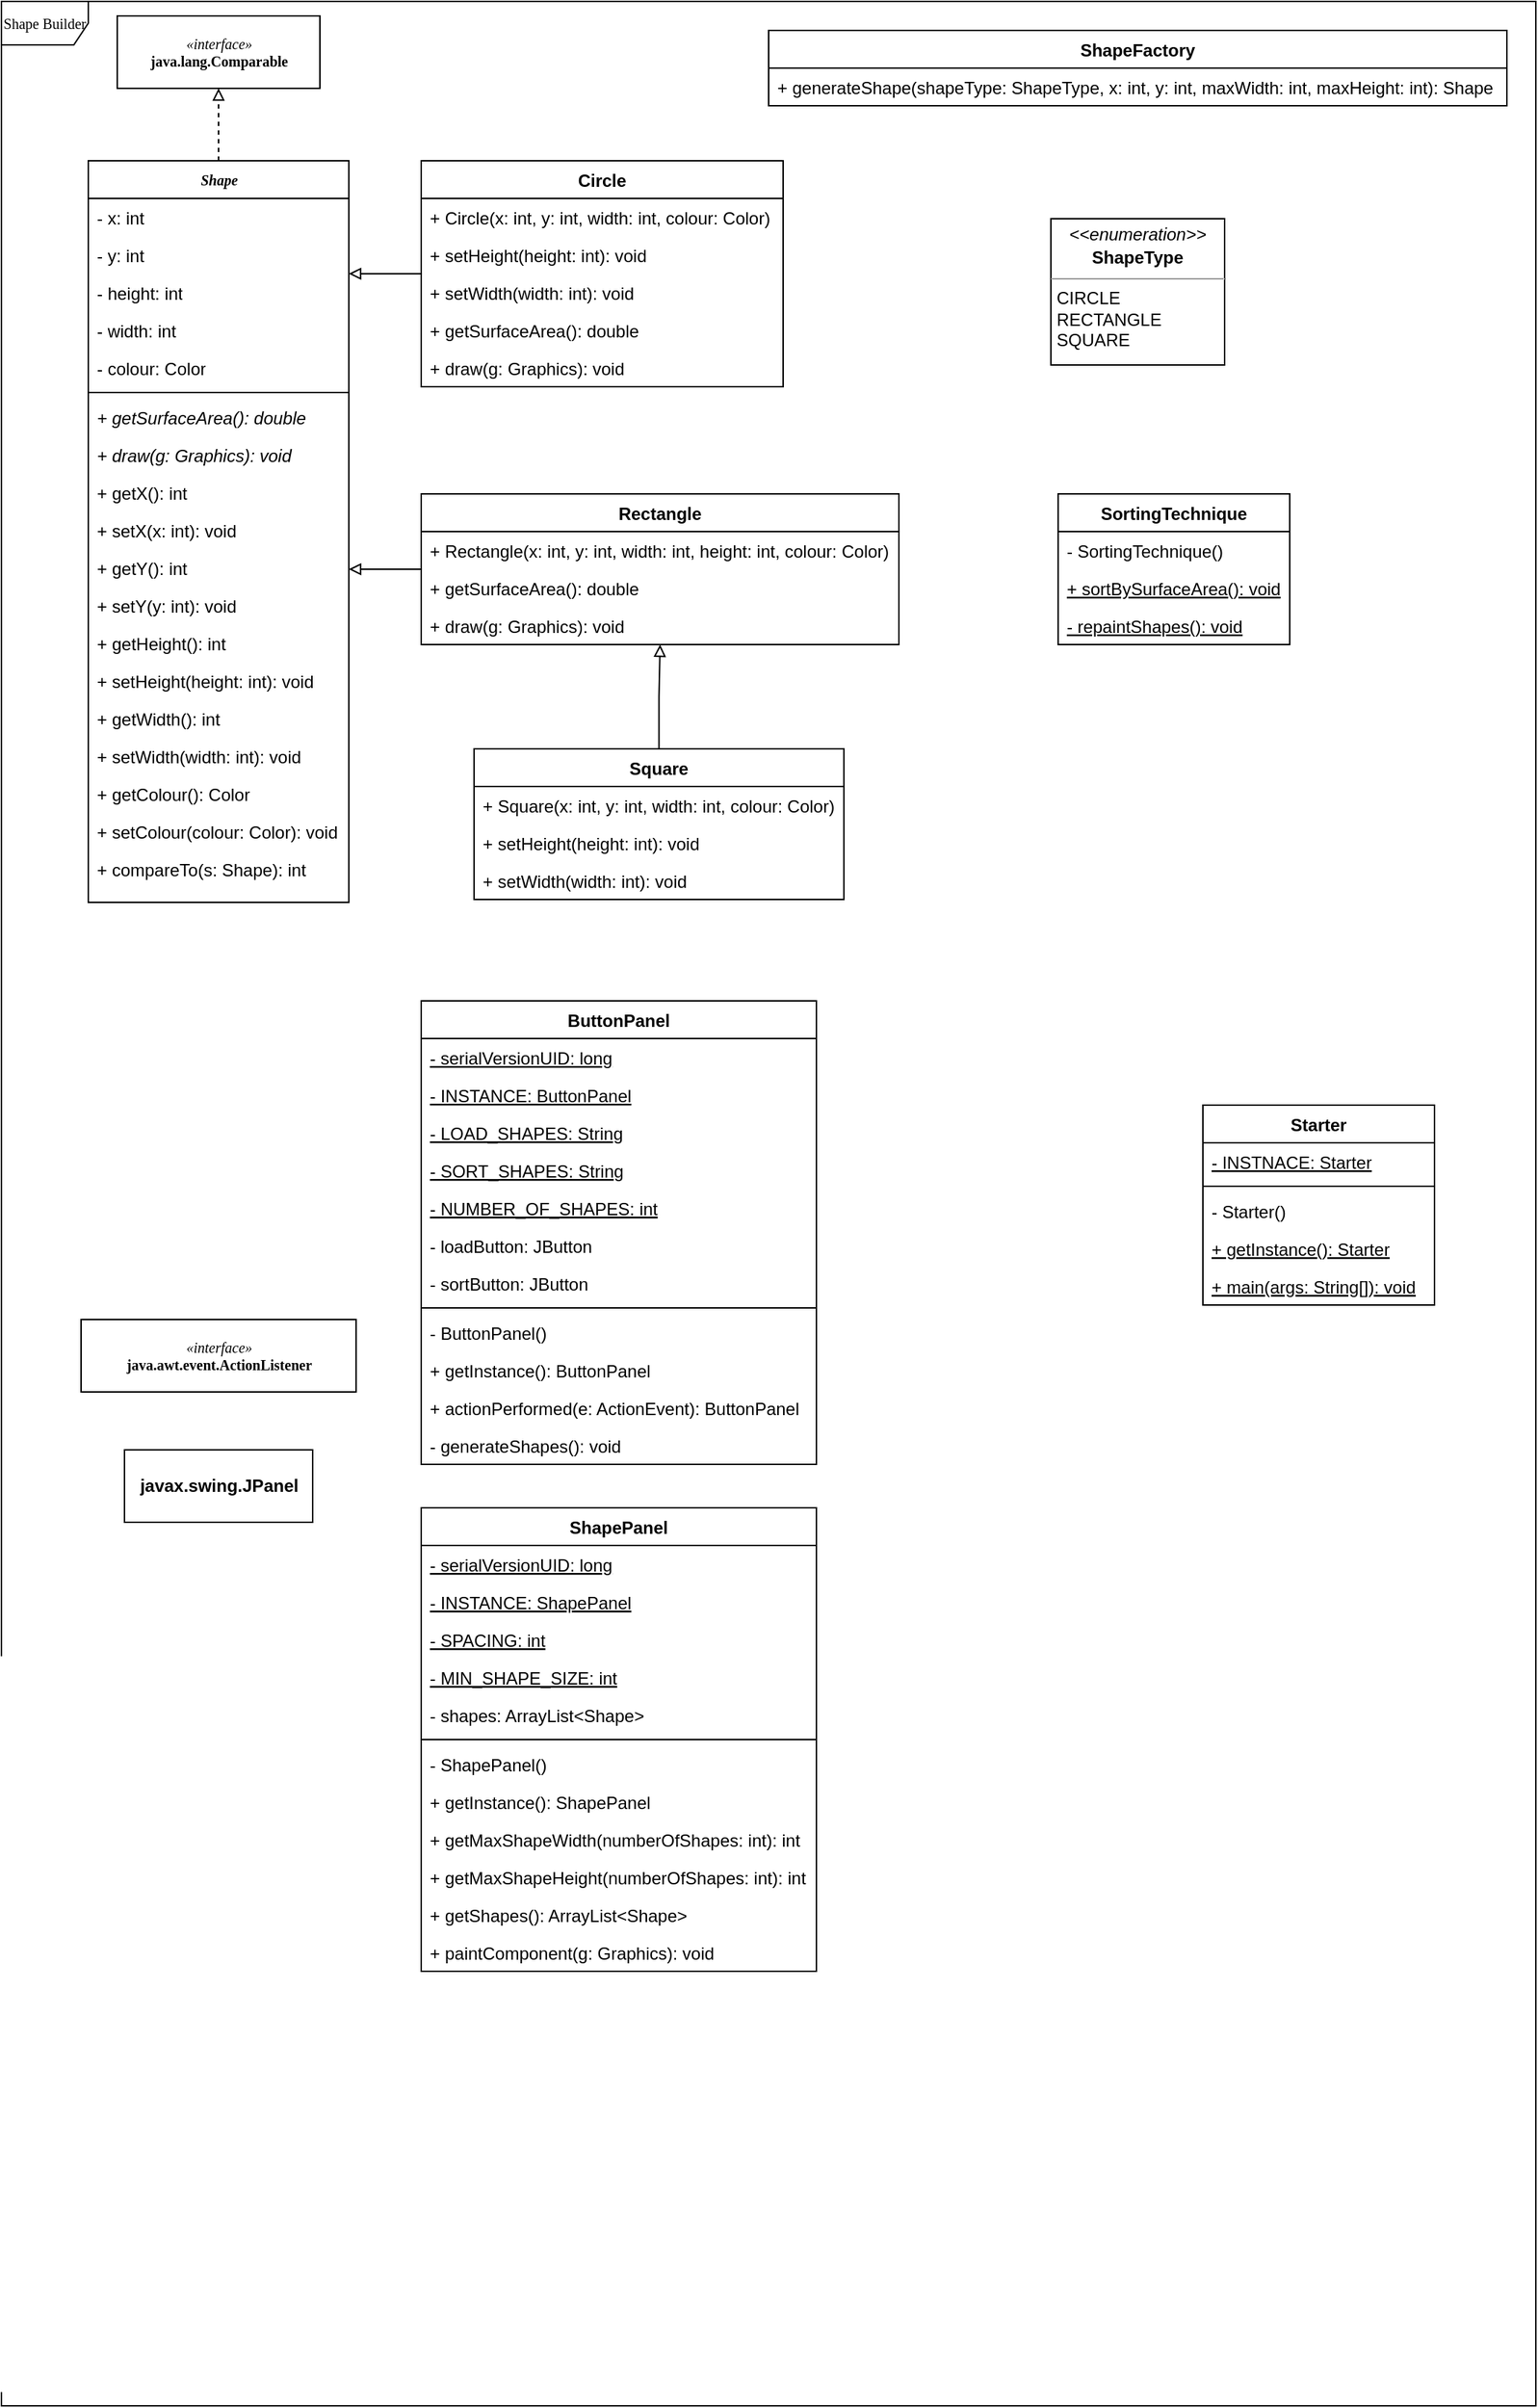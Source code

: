 <mxfile version="15.5.0" type="github">
  <diagram name="Page-1" id="c4acf3e9-155e-7222-9cf6-157b1a14988f">
    <mxGraphModel dx="3114" dy="2063" grid="1" gridSize="10" guides="1" tooltips="1" connect="1" arrows="1" fold="1" page="1" pageScale="1" pageWidth="1100" pageHeight="1700" background="none" math="0" shadow="0">
      <root>
        <mxCell id="0" />
        <mxCell id="1" parent="0" />
        <mxCell id="17acba5748e5396b-1" value="&lt;div&gt;Shape Builder&lt;/div&gt;" style="shape=umlFrame;whiteSpace=wrap;html=1;rounded=0;shadow=0;comic=0;labelBackgroundColor=none;strokeWidth=1;fontFamily=Verdana;fontSize=10;align=center;" parent="1" vertex="1">
          <mxGeometry x="20" y="20" width="1060" height="1660" as="geometry" />
        </mxCell>
        <mxCell id="4T9-q51zRNTRowOw_aDu-89" style="edgeStyle=orthogonalEdgeStyle;rounded=0;orthogonalLoop=1;jettySize=auto;html=1;endArrow=block;endFill=0;dashed=1;" edge="1" parent="1" source="17acba5748e5396b-20" target="4T9-q51zRNTRowOw_aDu-2">
          <mxGeometry relative="1" as="geometry" />
        </mxCell>
        <mxCell id="17acba5748e5396b-20" value="&lt;b&gt;&lt;i&gt;Shape&lt;/i&gt;&lt;/b&gt;" style="swimlane;html=1;fontStyle=0;childLayout=stackLayout;horizontal=1;startSize=26;fillColor=none;horizontalStack=0;resizeParent=1;resizeLast=0;collapsible=1;marginBottom=0;swimlaneFillColor=#ffffff;rounded=0;shadow=0;comic=0;labelBackgroundColor=none;strokeWidth=1;fontFamily=Verdana;fontSize=10;align=center;" parent="1" vertex="1">
          <mxGeometry x="80" y="130" width="180" height="512" as="geometry">
            <mxRectangle x="350" y="42" width="90" height="26" as="alternateBounds" />
          </mxGeometry>
        </mxCell>
        <mxCell id="17acba5748e5396b-21" value="- x: int" style="text;html=1;strokeColor=none;fillColor=none;align=left;verticalAlign=top;spacingLeft=4;spacingRight=4;whiteSpace=wrap;overflow=hidden;rotatable=0;points=[[0,0.5],[1,0.5]];portConstraint=eastwest;" parent="17acba5748e5396b-20" vertex="1">
          <mxGeometry y="26" width="180" height="26" as="geometry" />
        </mxCell>
        <mxCell id="17acba5748e5396b-24" value="- y: int" style="text;html=1;strokeColor=none;fillColor=none;align=left;verticalAlign=top;spacingLeft=4;spacingRight=4;whiteSpace=wrap;overflow=hidden;rotatable=0;points=[[0,0.5],[1,0.5]];portConstraint=eastwest;" parent="17acba5748e5396b-20" vertex="1">
          <mxGeometry y="52" width="180" height="26" as="geometry" />
        </mxCell>
        <mxCell id="17acba5748e5396b-26" value="- height: int" style="text;html=1;strokeColor=none;fillColor=none;align=left;verticalAlign=top;spacingLeft=4;spacingRight=4;whiteSpace=wrap;overflow=hidden;rotatable=0;points=[[0,0.5],[1,0.5]];portConstraint=eastwest;" parent="17acba5748e5396b-20" vertex="1">
          <mxGeometry y="78" width="180" height="26" as="geometry" />
        </mxCell>
        <mxCell id="4T9-q51zRNTRowOw_aDu-12" value="- width: int" style="text;html=1;strokeColor=none;fillColor=none;align=left;verticalAlign=top;spacingLeft=4;spacingRight=4;whiteSpace=wrap;overflow=hidden;rotatable=0;points=[[0,0.5],[1,0.5]];portConstraint=eastwest;" vertex="1" parent="17acba5748e5396b-20">
          <mxGeometry y="104" width="180" height="26" as="geometry" />
        </mxCell>
        <mxCell id="4T9-q51zRNTRowOw_aDu-13" value="- colour: Color" style="text;html=1;strokeColor=none;fillColor=none;align=left;verticalAlign=top;spacingLeft=4;spacingRight=4;whiteSpace=wrap;overflow=hidden;rotatable=0;points=[[0,0.5],[1,0.5]];portConstraint=eastwest;" vertex="1" parent="17acba5748e5396b-20">
          <mxGeometry y="130" width="180" height="26" as="geometry" />
        </mxCell>
        <mxCell id="4T9-q51zRNTRowOw_aDu-20" value="" style="line;strokeWidth=1;fillColor=none;align=left;verticalAlign=middle;spacingTop=-1;spacingLeft=3;spacingRight=3;rotatable=0;labelPosition=right;points=[];portConstraint=eastwest;rounded=0;shadow=0;glass=0;sketch=0;" vertex="1" parent="17acba5748e5396b-20">
          <mxGeometry y="156" width="180" height="8" as="geometry" />
        </mxCell>
        <mxCell id="4T9-q51zRNTRowOw_aDu-14" value="+ &lt;span&gt;getSurfaceArea()&lt;/span&gt;: double" style="text;html=1;strokeColor=none;fillColor=none;align=left;verticalAlign=top;spacingLeft=4;spacingRight=4;whiteSpace=wrap;overflow=hidden;rotatable=0;points=[[0,0.5],[1,0.5]];portConstraint=eastwest;fontStyle=2" vertex="1" parent="17acba5748e5396b-20">
          <mxGeometry y="164" width="180" height="26" as="geometry" />
        </mxCell>
        <mxCell id="4T9-q51zRNTRowOw_aDu-19" value="+ draw(g: Graphics): void" style="text;strokeColor=none;fillColor=none;align=left;verticalAlign=top;spacingLeft=4;spacingRight=4;overflow=hidden;rotatable=0;points=[[0,0.5],[1,0.5]];portConstraint=eastwest;rounded=0;shadow=0;glass=0;sketch=0;fontStyle=2" vertex="1" parent="17acba5748e5396b-20">
          <mxGeometry y="190" width="180" height="26" as="geometry" />
        </mxCell>
        <mxCell id="4T9-q51zRNTRowOw_aDu-21" value="+ getX(): int" style="text;strokeColor=none;fillColor=none;align=left;verticalAlign=top;spacingLeft=4;spacingRight=4;overflow=hidden;rotatable=0;points=[[0,0.5],[1,0.5]];portConstraint=eastwest;rounded=0;shadow=0;glass=0;sketch=0;" vertex="1" parent="17acba5748e5396b-20">
          <mxGeometry y="216" width="180" height="26" as="geometry" />
        </mxCell>
        <mxCell id="4T9-q51zRNTRowOw_aDu-22" value="+ setX(x: int): void" style="text;strokeColor=none;fillColor=none;align=left;verticalAlign=top;spacingLeft=4;spacingRight=4;overflow=hidden;rotatable=0;points=[[0,0.5],[1,0.5]];portConstraint=eastwest;rounded=0;shadow=0;glass=0;sketch=0;" vertex="1" parent="17acba5748e5396b-20">
          <mxGeometry y="242" width="180" height="26" as="geometry" />
        </mxCell>
        <mxCell id="4T9-q51zRNTRowOw_aDu-23" value="+ getY(): int" style="text;strokeColor=none;fillColor=none;align=left;verticalAlign=top;spacingLeft=4;spacingRight=4;overflow=hidden;rotatable=0;points=[[0,0.5],[1,0.5]];portConstraint=eastwest;rounded=0;shadow=0;glass=0;sketch=0;" vertex="1" parent="17acba5748e5396b-20">
          <mxGeometry y="268" width="180" height="26" as="geometry" />
        </mxCell>
        <mxCell id="4T9-q51zRNTRowOw_aDu-24" value="+ setY(y: int): void" style="text;strokeColor=none;fillColor=none;align=left;verticalAlign=top;spacingLeft=4;spacingRight=4;overflow=hidden;rotatable=0;points=[[0,0.5],[1,0.5]];portConstraint=eastwest;rounded=0;shadow=0;glass=0;sketch=0;" vertex="1" parent="17acba5748e5396b-20">
          <mxGeometry y="294" width="180" height="26" as="geometry" />
        </mxCell>
        <mxCell id="4T9-q51zRNTRowOw_aDu-25" value="+ getHeight(): int" style="text;strokeColor=none;fillColor=none;align=left;verticalAlign=top;spacingLeft=4;spacingRight=4;overflow=hidden;rotatable=0;points=[[0,0.5],[1,0.5]];portConstraint=eastwest;rounded=0;shadow=0;glass=0;sketch=0;" vertex="1" parent="17acba5748e5396b-20">
          <mxGeometry y="320" width="180" height="26" as="geometry" />
        </mxCell>
        <mxCell id="4T9-q51zRNTRowOw_aDu-26" value="+ setHeight(height: int): void" style="text;strokeColor=none;fillColor=none;align=left;verticalAlign=top;spacingLeft=4;spacingRight=4;overflow=hidden;rotatable=0;points=[[0,0.5],[1,0.5]];portConstraint=eastwest;rounded=0;shadow=0;glass=0;sketch=0;" vertex="1" parent="17acba5748e5396b-20">
          <mxGeometry y="346" width="180" height="26" as="geometry" />
        </mxCell>
        <mxCell id="4T9-q51zRNTRowOw_aDu-27" value="+ getWidth(): int" style="text;strokeColor=none;fillColor=none;align=left;verticalAlign=top;spacingLeft=4;spacingRight=4;overflow=hidden;rotatable=0;points=[[0,0.5],[1,0.5]];portConstraint=eastwest;rounded=0;shadow=0;glass=0;sketch=0;" vertex="1" parent="17acba5748e5396b-20">
          <mxGeometry y="372" width="180" height="26" as="geometry" />
        </mxCell>
        <mxCell id="4T9-q51zRNTRowOw_aDu-28" value="+ setWidth(width: int): void" style="text;strokeColor=none;fillColor=none;align=left;verticalAlign=top;spacingLeft=4;spacingRight=4;overflow=hidden;rotatable=0;points=[[0,0.5],[1,0.5]];portConstraint=eastwest;rounded=0;shadow=0;glass=0;sketch=0;" vertex="1" parent="17acba5748e5396b-20">
          <mxGeometry y="398" width="180" height="26" as="geometry" />
        </mxCell>
        <mxCell id="4T9-q51zRNTRowOw_aDu-29" value="+ getColour(): Color" style="text;strokeColor=none;fillColor=none;align=left;verticalAlign=top;spacingLeft=4;spacingRight=4;overflow=hidden;rotatable=0;points=[[0,0.5],[1,0.5]];portConstraint=eastwest;rounded=0;shadow=0;glass=0;sketch=0;" vertex="1" parent="17acba5748e5396b-20">
          <mxGeometry y="424" width="180" height="26" as="geometry" />
        </mxCell>
        <mxCell id="4T9-q51zRNTRowOw_aDu-30" value="+ setColour(colour: Color): void" style="text;strokeColor=none;fillColor=none;align=left;verticalAlign=top;spacingLeft=4;spacingRight=4;overflow=hidden;rotatable=0;points=[[0,0.5],[1,0.5]];portConstraint=eastwest;rounded=0;shadow=0;glass=0;sketch=0;" vertex="1" parent="17acba5748e5396b-20">
          <mxGeometry y="450" width="180" height="26" as="geometry" />
        </mxCell>
        <mxCell id="4T9-q51zRNTRowOw_aDu-33" value="+ compareTo(s: Shape): int" style="text;strokeColor=none;fillColor=none;align=left;verticalAlign=top;spacingLeft=4;spacingRight=4;overflow=hidden;rotatable=0;points=[[0,0.5],[1,0.5]];portConstraint=eastwest;rounded=0;shadow=0;glass=0;sketch=0;" vertex="1" parent="17acba5748e5396b-20">
          <mxGeometry y="476" width="180" height="26" as="geometry" />
        </mxCell>
        <mxCell id="4T9-q51zRNTRowOw_aDu-2" value="&lt;i&gt;«interface»&lt;/i&gt;&lt;br&gt;&lt;b&gt;java.lang.Comparable&lt;/b&gt;" style="html=1;rounded=0;shadow=0;comic=0;labelBackgroundColor=none;strokeWidth=1;fontFamily=Verdana;fontSize=10;align=center;" vertex="1" parent="1">
          <mxGeometry x="100" y="30" width="140" height="50" as="geometry" />
        </mxCell>
        <mxCell id="4T9-q51zRNTRowOw_aDu-87" style="edgeStyle=orthogonalEdgeStyle;rounded=0;orthogonalLoop=1;jettySize=auto;html=1;endArrow=block;endFill=0;" edge="1" parent="1" source="4T9-q51zRNTRowOw_aDu-63" target="17acba5748e5396b-20">
          <mxGeometry relative="1" as="geometry">
            <Array as="points">
              <mxPoint x="330" y="410" />
              <mxPoint x="330" y="410" />
            </Array>
          </mxGeometry>
        </mxCell>
        <mxCell id="4T9-q51zRNTRowOw_aDu-63" value="Rectangle" style="swimlane;fontStyle=1;align=center;verticalAlign=top;childLayout=stackLayout;horizontal=1;startSize=26;horizontalStack=0;resizeParent=1;resizeParentMax=0;resizeLast=0;collapsible=1;marginBottom=0;rounded=0;shadow=0;glass=0;sketch=0;" vertex="1" parent="1">
          <mxGeometry x="310" y="360" width="330" height="104" as="geometry" />
        </mxCell>
        <mxCell id="4T9-q51zRNTRowOw_aDu-66" value="+ Rectangle(x: int, y: int, width: int, height: int, colour: Color)" style="text;strokeColor=none;fillColor=none;align=left;verticalAlign=top;spacingLeft=4;spacingRight=4;overflow=hidden;rotatable=0;points=[[0,0.5],[1,0.5]];portConstraint=eastwest;rounded=0;shadow=0;glass=0;sketch=0;" vertex="1" parent="4T9-q51zRNTRowOw_aDu-63">
          <mxGeometry y="26" width="330" height="26" as="geometry" />
        </mxCell>
        <mxCell id="4T9-q51zRNTRowOw_aDu-71" value="+ &lt;span&gt;getSurfaceArea()&lt;/span&gt;: double" style="text;html=1;strokeColor=none;fillColor=none;align=left;verticalAlign=top;spacingLeft=4;spacingRight=4;whiteSpace=wrap;overflow=hidden;rotatable=0;points=[[0,0.5],[1,0.5]];portConstraint=eastwest;fontStyle=0" vertex="1" parent="4T9-q51zRNTRowOw_aDu-63">
          <mxGeometry y="52" width="330" height="26" as="geometry" />
        </mxCell>
        <mxCell id="4T9-q51zRNTRowOw_aDu-72" value="+ draw(g: Graphics): void" style="text;strokeColor=none;fillColor=none;align=left;verticalAlign=top;spacingLeft=4;spacingRight=4;overflow=hidden;rotatable=0;points=[[0,0.5],[1,0.5]];portConstraint=eastwest;rounded=0;shadow=0;glass=0;sketch=0;fontStyle=0" vertex="1" parent="4T9-q51zRNTRowOw_aDu-63">
          <mxGeometry y="78" width="330" height="26" as="geometry" />
        </mxCell>
        <mxCell id="4T9-q51zRNTRowOw_aDu-88" style="edgeStyle=orthogonalEdgeStyle;rounded=0;orthogonalLoop=1;jettySize=auto;html=1;endArrow=block;endFill=0;" edge="1" parent="1" source="4T9-q51zRNTRowOw_aDu-73" target="17acba5748e5396b-20">
          <mxGeometry relative="1" as="geometry">
            <Array as="points">
              <mxPoint x="300" y="208" />
              <mxPoint x="300" y="208" />
            </Array>
          </mxGeometry>
        </mxCell>
        <mxCell id="4T9-q51zRNTRowOw_aDu-73" value="Circle" style="swimlane;fontStyle=1;align=center;verticalAlign=top;childLayout=stackLayout;horizontal=1;startSize=26;horizontalStack=0;resizeParent=1;resizeParentMax=0;resizeLast=0;collapsible=1;marginBottom=0;rounded=0;shadow=0;glass=0;sketch=0;" vertex="1" parent="1">
          <mxGeometry x="310" y="130" width="250" height="156" as="geometry" />
        </mxCell>
        <mxCell id="4T9-q51zRNTRowOw_aDu-74" value="+ Circle(x: int, y: int, width: int, colour: Color)" style="text;strokeColor=none;fillColor=none;align=left;verticalAlign=top;spacingLeft=4;spacingRight=4;overflow=hidden;rotatable=0;points=[[0,0.5],[1,0.5]];portConstraint=eastwest;rounded=0;shadow=0;glass=0;sketch=0;" vertex="1" parent="4T9-q51zRNTRowOw_aDu-73">
          <mxGeometry y="26" width="250" height="26" as="geometry" />
        </mxCell>
        <mxCell id="4T9-q51zRNTRowOw_aDu-77" value="+ setHeight(height: int): void" style="text;strokeColor=none;fillColor=none;align=left;verticalAlign=top;spacingLeft=4;spacingRight=4;overflow=hidden;rotatable=0;points=[[0,0.5],[1,0.5]];portConstraint=eastwest;rounded=0;shadow=0;glass=0;sketch=0;" vertex="1" parent="4T9-q51zRNTRowOw_aDu-73">
          <mxGeometry y="52" width="250" height="26" as="geometry" />
        </mxCell>
        <mxCell id="4T9-q51zRNTRowOw_aDu-78" value="+ setWidth(width: int): void" style="text;strokeColor=none;fillColor=none;align=left;verticalAlign=top;spacingLeft=4;spacingRight=4;overflow=hidden;rotatable=0;points=[[0,0.5],[1,0.5]];portConstraint=eastwest;rounded=0;shadow=0;glass=0;sketch=0;" vertex="1" parent="4T9-q51zRNTRowOw_aDu-73">
          <mxGeometry y="78" width="250" height="26" as="geometry" />
        </mxCell>
        <mxCell id="4T9-q51zRNTRowOw_aDu-75" value="+ &lt;span&gt;getSurfaceArea()&lt;/span&gt;: double" style="text;html=1;strokeColor=none;fillColor=none;align=left;verticalAlign=top;spacingLeft=4;spacingRight=4;whiteSpace=wrap;overflow=hidden;rotatable=0;points=[[0,0.5],[1,0.5]];portConstraint=eastwest;fontStyle=0" vertex="1" parent="4T9-q51zRNTRowOw_aDu-73">
          <mxGeometry y="104" width="250" height="26" as="geometry" />
        </mxCell>
        <mxCell id="4T9-q51zRNTRowOw_aDu-76" value="+ draw(g: Graphics): void" style="text;strokeColor=none;fillColor=none;align=left;verticalAlign=top;spacingLeft=4;spacingRight=4;overflow=hidden;rotatable=0;points=[[0,0.5],[1,0.5]];portConstraint=eastwest;rounded=0;shadow=0;glass=0;sketch=0;fontStyle=0" vertex="1" parent="4T9-q51zRNTRowOw_aDu-73">
          <mxGeometry y="130" width="250" height="26" as="geometry" />
        </mxCell>
        <mxCell id="4T9-q51zRNTRowOw_aDu-85" style="edgeStyle=orthogonalEdgeStyle;rounded=0;orthogonalLoop=1;jettySize=auto;html=1;endArrow=block;endFill=0;" edge="1" parent="1" source="4T9-q51zRNTRowOw_aDu-79" target="4T9-q51zRNTRowOw_aDu-63">
          <mxGeometry relative="1" as="geometry" />
        </mxCell>
        <mxCell id="4T9-q51zRNTRowOw_aDu-79" value="Square" style="swimlane;fontStyle=1;align=center;verticalAlign=top;childLayout=stackLayout;horizontal=1;startSize=26;horizontalStack=0;resizeParent=1;resizeParentMax=0;resizeLast=0;collapsible=1;marginBottom=0;rounded=0;shadow=0;glass=0;sketch=0;" vertex="1" parent="1">
          <mxGeometry x="346.5" y="536" width="255.5" height="104" as="geometry" />
        </mxCell>
        <mxCell id="4T9-q51zRNTRowOw_aDu-80" value="+ Square(x: int, y: int, width: int, colour: Color)" style="text;strokeColor=none;fillColor=none;align=left;verticalAlign=top;spacingLeft=4;spacingRight=4;overflow=hidden;rotatable=0;points=[[0,0.5],[1,0.5]];portConstraint=eastwest;rounded=0;shadow=0;glass=0;sketch=0;" vertex="1" parent="4T9-q51zRNTRowOw_aDu-79">
          <mxGeometry y="26" width="255.5" height="26" as="geometry" />
        </mxCell>
        <mxCell id="4T9-q51zRNTRowOw_aDu-81" value="+ setHeight(height: int): void" style="text;strokeColor=none;fillColor=none;align=left;verticalAlign=top;spacingLeft=4;spacingRight=4;overflow=hidden;rotatable=0;points=[[0,0.5],[1,0.5]];portConstraint=eastwest;rounded=0;shadow=0;glass=0;sketch=0;" vertex="1" parent="4T9-q51zRNTRowOw_aDu-79">
          <mxGeometry y="52" width="255.5" height="26" as="geometry" />
        </mxCell>
        <mxCell id="4T9-q51zRNTRowOw_aDu-82" value="+ setWidth(width: int): void" style="text;strokeColor=none;fillColor=none;align=left;verticalAlign=top;spacingLeft=4;spacingRight=4;overflow=hidden;rotatable=0;points=[[0,0.5],[1,0.5]];portConstraint=eastwest;rounded=0;shadow=0;glass=0;sketch=0;" vertex="1" parent="4T9-q51zRNTRowOw_aDu-79">
          <mxGeometry y="78" width="255.5" height="26" as="geometry" />
        </mxCell>
        <mxCell id="4T9-q51zRNTRowOw_aDu-94" value="&lt;p style=&quot;margin: 4px 0px 0px ; text-align: center ; line-height: 1.3&quot;&gt;&lt;i&gt;&amp;lt;&amp;lt;enumeration&amp;gt;&amp;gt;&lt;/i&gt;&lt;br&gt;&lt;b&gt;ShapeType&lt;/b&gt;&lt;/p&gt;&lt;hr size=&quot;1&quot;&gt;&lt;p style=&quot;margin: 0px ; margin-left: 4px&quot;&gt;CIRCLE&lt;/p&gt;&lt;p style=&quot;margin: 0px ; margin-left: 4px&quot;&gt;RECTANGLE&lt;/p&gt;&lt;p style=&quot;margin: 0px ; margin-left: 4px&quot;&gt;SQUARE&lt;br&gt;&lt;/p&gt;" style="verticalAlign=middle;align=left;overflow=fill;fontSize=12;fontFamily=Helvetica;html=1;rounded=0;shadow=0;glass=0;sketch=0;spacingBottom=1;" vertex="1" parent="1">
          <mxGeometry x="745" y="170" width="120" height="101" as="geometry" />
        </mxCell>
        <mxCell id="4T9-q51zRNTRowOw_aDu-95" value="&lt;i&gt;«interface»&lt;/i&gt;&lt;br&gt;&lt;b&gt;java.awt.event.ActionListener&lt;/b&gt;" style="html=1;rounded=0;shadow=0;comic=0;labelBackgroundColor=none;strokeWidth=1;fontFamily=Verdana;fontSize=10;align=center;" vertex="1" parent="1">
          <mxGeometry x="75" y="930" width="190" height="50" as="geometry" />
        </mxCell>
        <mxCell id="4T9-q51zRNTRowOw_aDu-96" value="javax.swing.JPanel" style="html=1;rounded=0;shadow=0;glass=0;sketch=0;verticalAlign=middle;fontStyle=1" vertex="1" parent="1">
          <mxGeometry x="105" y="1020" width="130" height="50" as="geometry" />
        </mxCell>
        <mxCell id="4T9-q51zRNTRowOw_aDu-103" value="ButtonPanel" style="swimlane;fontStyle=1;align=center;verticalAlign=top;childLayout=stackLayout;horizontal=1;startSize=26;horizontalStack=0;resizeParent=1;resizeParentMax=0;resizeLast=0;collapsible=1;marginBottom=0;rounded=0;shadow=0;glass=0;sketch=0;" vertex="1" parent="1">
          <mxGeometry x="310" y="710" width="273" height="320" as="geometry" />
        </mxCell>
        <mxCell id="4T9-q51zRNTRowOw_aDu-104" value="- serialVersionUID: long" style="text;strokeColor=none;fillColor=none;align=left;verticalAlign=top;spacingLeft=4;spacingRight=4;overflow=hidden;rotatable=0;points=[[0,0.5],[1,0.5]];portConstraint=eastwest;rounded=0;shadow=0;glass=0;sketch=0;fontStyle=4" vertex="1" parent="4T9-q51zRNTRowOw_aDu-103">
          <mxGeometry y="26" width="273" height="26" as="geometry" />
        </mxCell>
        <mxCell id="4T9-q51zRNTRowOw_aDu-127" value="- INSTANCE: ButtonPanel" style="text;strokeColor=none;fillColor=none;align=left;verticalAlign=top;spacingLeft=4;spacingRight=4;overflow=hidden;rotatable=0;points=[[0,0.5],[1,0.5]];portConstraint=eastwest;rounded=0;shadow=0;glass=0;sketch=0;fontStyle=4" vertex="1" parent="4T9-q51zRNTRowOw_aDu-103">
          <mxGeometry y="52" width="273" height="26" as="geometry" />
        </mxCell>
        <mxCell id="4T9-q51zRNTRowOw_aDu-128" value="- LOAD_SHAPES: String" style="text;strokeColor=none;fillColor=none;align=left;verticalAlign=top;spacingLeft=4;spacingRight=4;overflow=hidden;rotatable=0;points=[[0,0.5],[1,0.5]];portConstraint=eastwest;rounded=0;shadow=0;glass=0;sketch=0;fontStyle=4" vertex="1" parent="4T9-q51zRNTRowOw_aDu-103">
          <mxGeometry y="78" width="273" height="26" as="geometry" />
        </mxCell>
        <mxCell id="4T9-q51zRNTRowOw_aDu-129" value="- SORT_SHAPES: String" style="text;strokeColor=none;fillColor=none;align=left;verticalAlign=top;spacingLeft=4;spacingRight=4;overflow=hidden;rotatable=0;points=[[0,0.5],[1,0.5]];portConstraint=eastwest;rounded=0;shadow=0;glass=0;sketch=0;fontStyle=4" vertex="1" parent="4T9-q51zRNTRowOw_aDu-103">
          <mxGeometry y="104" width="273" height="26" as="geometry" />
        </mxCell>
        <mxCell id="4T9-q51zRNTRowOw_aDu-107" value="- NUMBER_OF_SHAPES: int" style="text;strokeColor=none;fillColor=none;align=left;verticalAlign=top;spacingLeft=4;spacingRight=4;overflow=hidden;rotatable=0;points=[[0,0.5],[1,0.5]];portConstraint=eastwest;rounded=0;shadow=0;glass=0;sketch=0;fontStyle=4" vertex="1" parent="4T9-q51zRNTRowOw_aDu-103">
          <mxGeometry y="130" width="273" height="26" as="geometry" />
        </mxCell>
        <mxCell id="4T9-q51zRNTRowOw_aDu-130" value="- loadButton: JButton" style="text;strokeColor=none;fillColor=none;align=left;verticalAlign=top;spacingLeft=4;spacingRight=4;overflow=hidden;rotatable=0;points=[[0,0.5],[1,0.5]];portConstraint=eastwest;rounded=0;shadow=0;glass=0;sketch=0;fontStyle=0" vertex="1" parent="4T9-q51zRNTRowOw_aDu-103">
          <mxGeometry y="156" width="273" height="26" as="geometry" />
        </mxCell>
        <mxCell id="4T9-q51zRNTRowOw_aDu-131" value="- sortButton: JButton" style="text;strokeColor=none;fillColor=none;align=left;verticalAlign=top;spacingLeft=4;spacingRight=4;overflow=hidden;rotatable=0;points=[[0,0.5],[1,0.5]];portConstraint=eastwest;rounded=0;shadow=0;glass=0;sketch=0;fontStyle=0" vertex="1" parent="4T9-q51zRNTRowOw_aDu-103">
          <mxGeometry y="182" width="273" height="26" as="geometry" />
        </mxCell>
        <mxCell id="4T9-q51zRNTRowOw_aDu-105" value="" style="line;strokeWidth=1;fillColor=none;align=left;verticalAlign=middle;spacingTop=-1;spacingLeft=3;spacingRight=3;rotatable=0;labelPosition=right;points=[];portConstraint=eastwest;rounded=0;shadow=0;glass=0;sketch=0;" vertex="1" parent="4T9-q51zRNTRowOw_aDu-103">
          <mxGeometry y="208" width="273" height="8" as="geometry" />
        </mxCell>
        <mxCell id="4T9-q51zRNTRowOw_aDu-106" value="- ButtonPanel() " style="text;strokeColor=none;fillColor=none;align=left;verticalAlign=top;spacingLeft=4;spacingRight=4;overflow=hidden;rotatable=0;points=[[0,0.5],[1,0.5]];portConstraint=eastwest;rounded=0;shadow=0;glass=0;sketch=0;" vertex="1" parent="4T9-q51zRNTRowOw_aDu-103">
          <mxGeometry y="216" width="273" height="26" as="geometry" />
        </mxCell>
        <mxCell id="4T9-q51zRNTRowOw_aDu-132" value="+ getInstance(): ButtonPanel" style="text;strokeColor=none;fillColor=none;align=left;verticalAlign=top;spacingLeft=4;spacingRight=4;overflow=hidden;rotatable=0;points=[[0,0.5],[1,0.5]];portConstraint=eastwest;rounded=0;shadow=0;glass=0;sketch=0;" vertex="1" parent="4T9-q51zRNTRowOw_aDu-103">
          <mxGeometry y="242" width="273" height="26" as="geometry" />
        </mxCell>
        <mxCell id="4T9-q51zRNTRowOw_aDu-133" value="+ actionPerformed(e: ActionEvent): ButtonPanel" style="text;strokeColor=none;fillColor=none;align=left;verticalAlign=top;spacingLeft=4;spacingRight=4;overflow=hidden;rotatable=0;points=[[0,0.5],[1,0.5]];portConstraint=eastwest;rounded=0;shadow=0;glass=0;sketch=0;" vertex="1" parent="4T9-q51zRNTRowOw_aDu-103">
          <mxGeometry y="268" width="273" height="26" as="geometry" />
        </mxCell>
        <mxCell id="4T9-q51zRNTRowOw_aDu-134" value="- generateShapes(): void" style="text;strokeColor=none;fillColor=none;align=left;verticalAlign=top;spacingLeft=4;spacingRight=4;overflow=hidden;rotatable=0;points=[[0,0.5],[1,0.5]];portConstraint=eastwest;rounded=0;shadow=0;glass=0;sketch=0;" vertex="1" parent="4T9-q51zRNTRowOw_aDu-103">
          <mxGeometry y="294" width="273" height="26" as="geometry" />
        </mxCell>
        <mxCell id="4T9-q51zRNTRowOw_aDu-135" value="ShapePanel" style="swimlane;fontStyle=1;align=center;verticalAlign=top;childLayout=stackLayout;horizontal=1;startSize=26;horizontalStack=0;resizeParent=1;resizeParentMax=0;resizeLast=0;collapsible=1;marginBottom=0;rounded=0;shadow=0;glass=0;sketch=0;" vertex="1" parent="1">
          <mxGeometry x="310" y="1060" width="273" height="320" as="geometry" />
        </mxCell>
        <mxCell id="4T9-q51zRNTRowOw_aDu-136" value="- serialVersionUID: long" style="text;strokeColor=none;fillColor=none;align=left;verticalAlign=top;spacingLeft=4;spacingRight=4;overflow=hidden;rotatable=0;points=[[0,0.5],[1,0.5]];portConstraint=eastwest;rounded=0;shadow=0;glass=0;sketch=0;fontStyle=4" vertex="1" parent="4T9-q51zRNTRowOw_aDu-135">
          <mxGeometry y="26" width="273" height="26" as="geometry" />
        </mxCell>
        <mxCell id="4T9-q51zRNTRowOw_aDu-137" value="- INSTANCE: ShapePanel" style="text;strokeColor=none;fillColor=none;align=left;verticalAlign=top;spacingLeft=4;spacingRight=4;overflow=hidden;rotatable=0;points=[[0,0.5],[1,0.5]];portConstraint=eastwest;rounded=0;shadow=0;glass=0;sketch=0;fontStyle=4" vertex="1" parent="4T9-q51zRNTRowOw_aDu-135">
          <mxGeometry y="52" width="273" height="26" as="geometry" />
        </mxCell>
        <mxCell id="4T9-q51zRNTRowOw_aDu-138" value="- SPACING: int" style="text;strokeColor=none;fillColor=none;align=left;verticalAlign=top;spacingLeft=4;spacingRight=4;overflow=hidden;rotatable=0;points=[[0,0.5],[1,0.5]];portConstraint=eastwest;rounded=0;shadow=0;glass=0;sketch=0;fontStyle=4" vertex="1" parent="4T9-q51zRNTRowOw_aDu-135">
          <mxGeometry y="78" width="273" height="26" as="geometry" />
        </mxCell>
        <mxCell id="4T9-q51zRNTRowOw_aDu-139" value="- MIN_SHAPE_SIZE: int" style="text;strokeColor=none;fillColor=none;align=left;verticalAlign=top;spacingLeft=4;spacingRight=4;overflow=hidden;rotatable=0;points=[[0,0.5],[1,0.5]];portConstraint=eastwest;rounded=0;shadow=0;glass=0;sketch=0;fontStyle=4" vertex="1" parent="4T9-q51zRNTRowOw_aDu-135">
          <mxGeometry y="104" width="273" height="26" as="geometry" />
        </mxCell>
        <mxCell id="4T9-q51zRNTRowOw_aDu-141" value="- shapes: ArrayList&lt;Shape&gt;" style="text;strokeColor=none;fillColor=none;align=left;verticalAlign=top;spacingLeft=4;spacingRight=4;overflow=hidden;rotatable=0;points=[[0,0.5],[1,0.5]];portConstraint=eastwest;rounded=0;shadow=0;glass=0;sketch=0;fontStyle=0" vertex="1" parent="4T9-q51zRNTRowOw_aDu-135">
          <mxGeometry y="130" width="273" height="26" as="geometry" />
        </mxCell>
        <mxCell id="4T9-q51zRNTRowOw_aDu-143" value="" style="line;strokeWidth=1;fillColor=none;align=left;verticalAlign=middle;spacingTop=-1;spacingLeft=3;spacingRight=3;rotatable=0;labelPosition=right;points=[];portConstraint=eastwest;rounded=0;shadow=0;glass=0;sketch=0;" vertex="1" parent="4T9-q51zRNTRowOw_aDu-135">
          <mxGeometry y="156" width="273" height="8" as="geometry" />
        </mxCell>
        <mxCell id="4T9-q51zRNTRowOw_aDu-144" value="- ShapePanel() " style="text;strokeColor=none;fillColor=none;align=left;verticalAlign=top;spacingLeft=4;spacingRight=4;overflow=hidden;rotatable=0;points=[[0,0.5],[1,0.5]];portConstraint=eastwest;rounded=0;shadow=0;glass=0;sketch=0;" vertex="1" parent="4T9-q51zRNTRowOw_aDu-135">
          <mxGeometry y="164" width="273" height="26" as="geometry" />
        </mxCell>
        <mxCell id="4T9-q51zRNTRowOw_aDu-145" value="+ getInstance(): ShapePanel" style="text;strokeColor=none;fillColor=none;align=left;verticalAlign=top;spacingLeft=4;spacingRight=4;overflow=hidden;rotatable=0;points=[[0,0.5],[1,0.5]];portConstraint=eastwest;rounded=0;shadow=0;glass=0;sketch=0;" vertex="1" parent="4T9-q51zRNTRowOw_aDu-135">
          <mxGeometry y="190" width="273" height="26" as="geometry" />
        </mxCell>
        <mxCell id="4T9-q51zRNTRowOw_aDu-146" value="+ getMaxShapeWidth(numberOfShapes: int): int" style="text;strokeColor=none;fillColor=none;align=left;verticalAlign=top;spacingLeft=4;spacingRight=4;overflow=hidden;rotatable=0;points=[[0,0.5],[1,0.5]];portConstraint=eastwest;rounded=0;shadow=0;glass=0;sketch=0;" vertex="1" parent="4T9-q51zRNTRowOw_aDu-135">
          <mxGeometry y="216" width="273" height="26" as="geometry" />
        </mxCell>
        <mxCell id="4T9-q51zRNTRowOw_aDu-148" value="+ getMaxShapeHeight(numberOfShapes: int): int" style="text;strokeColor=none;fillColor=none;align=left;verticalAlign=top;spacingLeft=4;spacingRight=4;overflow=hidden;rotatable=0;points=[[0,0.5],[1,0.5]];portConstraint=eastwest;rounded=0;shadow=0;glass=0;sketch=0;" vertex="1" parent="4T9-q51zRNTRowOw_aDu-135">
          <mxGeometry y="242" width="273" height="26" as="geometry" />
        </mxCell>
        <mxCell id="4T9-q51zRNTRowOw_aDu-147" value="+ getShapes(): ArrayList&lt;Shape&gt;" style="text;strokeColor=none;fillColor=none;align=left;verticalAlign=top;spacingLeft=4;spacingRight=4;overflow=hidden;rotatable=0;points=[[0,0.5],[1,0.5]];portConstraint=eastwest;rounded=0;shadow=0;glass=0;sketch=0;" vertex="1" parent="4T9-q51zRNTRowOw_aDu-135">
          <mxGeometry y="268" width="273" height="26" as="geometry" />
        </mxCell>
        <mxCell id="4T9-q51zRNTRowOw_aDu-149" value="+ paintComponent(g: Graphics): void" style="text;strokeColor=none;fillColor=none;align=left;verticalAlign=top;spacingLeft=4;spacingRight=4;overflow=hidden;rotatable=0;points=[[0,0.5],[1,0.5]];portConstraint=eastwest;rounded=0;shadow=0;glass=0;sketch=0;" vertex="1" parent="4T9-q51zRNTRowOw_aDu-135">
          <mxGeometry y="294" width="273" height="26" as="geometry" />
        </mxCell>
        <mxCell id="4T9-q51zRNTRowOw_aDu-150" value="ShapeFactory" style="swimlane;fontStyle=1;childLayout=stackLayout;horizontal=1;startSize=26;fillColor=none;horizontalStack=0;resizeParent=1;resizeParentMax=0;resizeLast=0;collapsible=1;marginBottom=0;rounded=0;shadow=0;glass=0;sketch=0;verticalAlign=middle;" vertex="1" parent="1">
          <mxGeometry x="550" y="40" width="510" height="52" as="geometry" />
        </mxCell>
        <mxCell id="4T9-q51zRNTRowOw_aDu-151" value="+ generateShape(shapeType: ShapeType, x: int, y: int, maxWidth: int, maxHeight: int): Shape" style="text;strokeColor=none;fillColor=none;align=left;verticalAlign=top;spacingLeft=4;spacingRight=4;overflow=hidden;rotatable=0;points=[[0,0.5],[1,0.5]];portConstraint=eastwest;rounded=0;shadow=0;glass=0;sketch=0;" vertex="1" parent="4T9-q51zRNTRowOw_aDu-150">
          <mxGeometry y="26" width="510" height="26" as="geometry" />
        </mxCell>
        <mxCell id="4T9-q51zRNTRowOw_aDu-158" value="SortingTechnique" style="swimlane;fontStyle=1;childLayout=stackLayout;horizontal=1;startSize=26;fillColor=none;horizontalStack=0;resizeParent=1;resizeParentMax=0;resizeLast=0;collapsible=1;marginBottom=0;rounded=0;shadow=0;glass=0;sketch=0;verticalAlign=middle;" vertex="1" parent="1">
          <mxGeometry x="750" y="360" width="160" height="104" as="geometry" />
        </mxCell>
        <mxCell id="4T9-q51zRNTRowOw_aDu-159" value="- SortingTechnique()" style="text;strokeColor=none;fillColor=none;align=left;verticalAlign=top;spacingLeft=4;spacingRight=4;overflow=hidden;rotatable=0;points=[[0,0.5],[1,0.5]];portConstraint=eastwest;rounded=0;shadow=0;glass=0;sketch=0;fontStyle=0" vertex="1" parent="4T9-q51zRNTRowOw_aDu-158">
          <mxGeometry y="26" width="160" height="26" as="geometry" />
        </mxCell>
        <mxCell id="4T9-q51zRNTRowOw_aDu-162" value="+ sortBySurfaceArea(): void" style="text;strokeColor=none;fillColor=none;align=left;verticalAlign=top;spacingLeft=4;spacingRight=4;overflow=hidden;rotatable=0;points=[[0,0.5],[1,0.5]];portConstraint=eastwest;rounded=0;shadow=0;glass=0;sketch=0;fontStyle=4" vertex="1" parent="4T9-q51zRNTRowOw_aDu-158">
          <mxGeometry y="52" width="160" height="26" as="geometry" />
        </mxCell>
        <mxCell id="4T9-q51zRNTRowOw_aDu-160" value="- repaintShapes(): void" style="text;strokeColor=none;fillColor=none;align=left;verticalAlign=top;spacingLeft=4;spacingRight=4;overflow=hidden;rotatable=0;points=[[0,0.5],[1,0.5]];portConstraint=eastwest;rounded=0;shadow=0;glass=0;sketch=0;fontStyle=4" vertex="1" parent="4T9-q51zRNTRowOw_aDu-158">
          <mxGeometry y="78" width="160" height="26" as="geometry" />
        </mxCell>
        <mxCell id="4T9-q51zRNTRowOw_aDu-163" value="Starter" style="swimlane;fontStyle=1;align=center;verticalAlign=top;childLayout=stackLayout;horizontal=1;startSize=26;horizontalStack=0;resizeParent=1;resizeParentMax=0;resizeLast=0;collapsible=1;marginBottom=0;rounded=0;shadow=0;glass=0;sketch=0;" vertex="1" parent="1">
          <mxGeometry x="850" y="782" width="160" height="138" as="geometry" />
        </mxCell>
        <mxCell id="4T9-q51zRNTRowOw_aDu-164" value="- INSTNACE: Starter" style="text;strokeColor=none;fillColor=none;align=left;verticalAlign=top;spacingLeft=4;spacingRight=4;overflow=hidden;rotatable=0;points=[[0,0.5],[1,0.5]];portConstraint=eastwest;rounded=0;shadow=0;glass=0;sketch=0;fontStyle=4" vertex="1" parent="4T9-q51zRNTRowOw_aDu-163">
          <mxGeometry y="26" width="160" height="26" as="geometry" />
        </mxCell>
        <mxCell id="4T9-q51zRNTRowOw_aDu-165" value="" style="line;strokeWidth=1;fillColor=none;align=left;verticalAlign=middle;spacingTop=-1;spacingLeft=3;spacingRight=3;rotatable=0;labelPosition=right;points=[];portConstraint=eastwest;rounded=0;shadow=0;glass=0;sketch=0;" vertex="1" parent="4T9-q51zRNTRowOw_aDu-163">
          <mxGeometry y="52" width="160" height="8" as="geometry" />
        </mxCell>
        <mxCell id="4T9-q51zRNTRowOw_aDu-166" value="- Starter()" style="text;strokeColor=none;fillColor=none;align=left;verticalAlign=top;spacingLeft=4;spacingRight=4;overflow=hidden;rotatable=0;points=[[0,0.5],[1,0.5]];portConstraint=eastwest;rounded=0;shadow=0;glass=0;sketch=0;" vertex="1" parent="4T9-q51zRNTRowOw_aDu-163">
          <mxGeometry y="60" width="160" height="26" as="geometry" />
        </mxCell>
        <mxCell id="4T9-q51zRNTRowOw_aDu-167" value="+ getInstance(): Starter" style="text;strokeColor=none;fillColor=none;align=left;verticalAlign=top;spacingLeft=4;spacingRight=4;overflow=hidden;rotatable=0;points=[[0,0.5],[1,0.5]];portConstraint=eastwest;rounded=0;shadow=0;glass=0;sketch=0;fontStyle=4" vertex="1" parent="4T9-q51zRNTRowOw_aDu-163">
          <mxGeometry y="86" width="160" height="26" as="geometry" />
        </mxCell>
        <mxCell id="4T9-q51zRNTRowOw_aDu-168" value="+ main(args: String[]): void" style="text;strokeColor=none;fillColor=none;align=left;verticalAlign=top;spacingLeft=4;spacingRight=4;overflow=hidden;rotatable=0;points=[[0,0.5],[1,0.5]];portConstraint=eastwest;rounded=0;shadow=0;glass=0;sketch=0;fontStyle=4" vertex="1" parent="4T9-q51zRNTRowOw_aDu-163">
          <mxGeometry y="112" width="160" height="26" as="geometry" />
        </mxCell>
      </root>
    </mxGraphModel>
  </diagram>
</mxfile>
